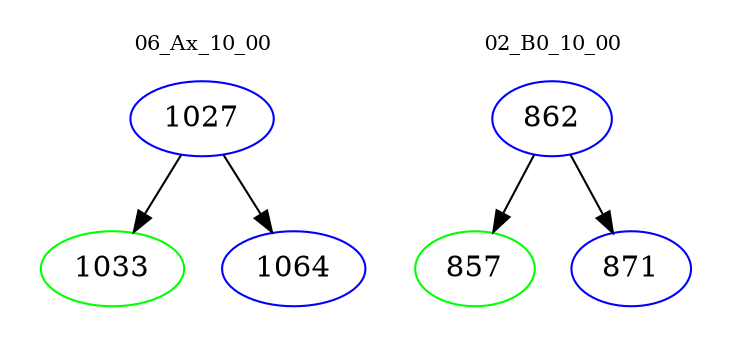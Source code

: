 digraph{
subgraph cluster_0 {
color = white
label = "06_Ax_10_00";
fontsize=10;
T0_1027 [label="1027", color="blue"]
T0_1027 -> T0_1033 [color="black"]
T0_1033 [label="1033", color="green"]
T0_1027 -> T0_1064 [color="black"]
T0_1064 [label="1064", color="blue"]
}
subgraph cluster_1 {
color = white
label = "02_B0_10_00";
fontsize=10;
T1_862 [label="862", color="blue"]
T1_862 -> T1_857 [color="black"]
T1_857 [label="857", color="green"]
T1_862 -> T1_871 [color="black"]
T1_871 [label="871", color="blue"]
}
}
